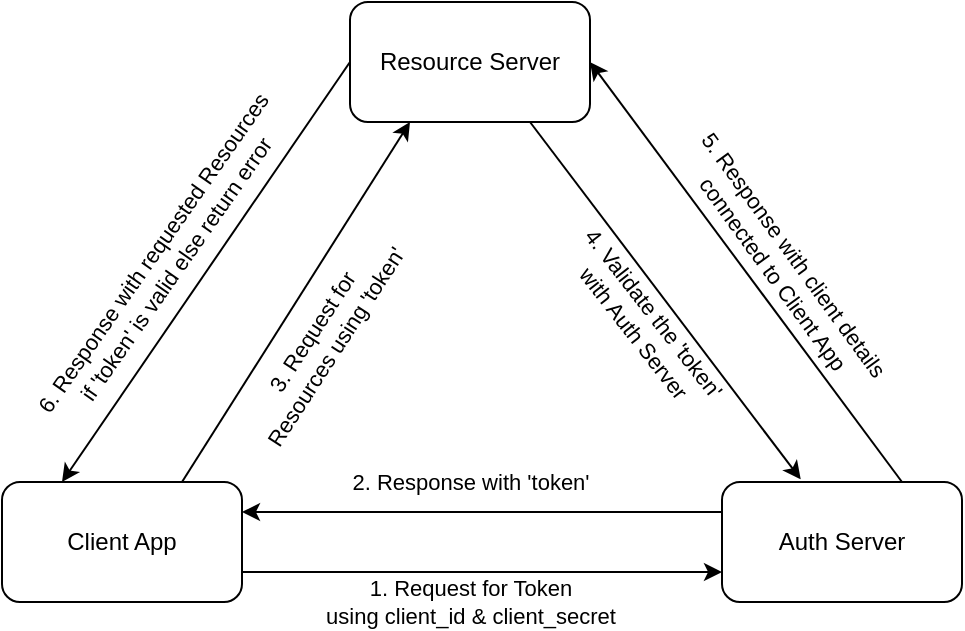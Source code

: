 <mxfile version="18.0.1" type="device"><diagram id="774maH7lYnMtppoZ6W6V" name="Page-1"><mxGraphModel dx="782" dy="505" grid="1" gridSize="10" guides="1" tooltips="1" connect="1" arrows="1" fold="1" page="1" pageScale="1" pageWidth="827" pageHeight="1169" math="0" shadow="0"><root><mxCell id="0"/><mxCell id="1" parent="0"/><mxCell id="5K81b-NMgj_mNrkI9bon-1" value="Client App" style="rounded=1;whiteSpace=wrap;html=1;" vertex="1" parent="1"><mxGeometry x="120" y="310" width="120" height="60" as="geometry"/></mxCell><mxCell id="5K81b-NMgj_mNrkI9bon-2" value="Resource Server" style="rounded=1;whiteSpace=wrap;html=1;" vertex="1" parent="1"><mxGeometry x="294" y="70" width="120" height="60" as="geometry"/></mxCell><mxCell id="5K81b-NMgj_mNrkI9bon-3" value="Auth Server" style="rounded=1;whiteSpace=wrap;html=1;" vertex="1" parent="1"><mxGeometry x="480" y="310" width="120" height="60" as="geometry"/></mxCell><mxCell id="5K81b-NMgj_mNrkI9bon-4" value="" style="endArrow=classic;html=1;rounded=0;exitX=1;exitY=0.75;exitDx=0;exitDy=0;entryX=0;entryY=0.75;entryDx=0;entryDy=0;" edge="1" parent="1" source="5K81b-NMgj_mNrkI9bon-1" target="5K81b-NMgj_mNrkI9bon-3"><mxGeometry width="50" height="50" relative="1" as="geometry"><mxPoint x="380" y="290" as="sourcePoint"/><mxPoint x="430" y="240" as="targetPoint"/></mxGeometry></mxCell><mxCell id="5K81b-NMgj_mNrkI9bon-12" value="1. Request for Token &lt;br&gt;using client_id &amp;amp; client_secret" style="edgeLabel;html=1;align=center;verticalAlign=middle;resizable=0;points=[];" vertex="1" connectable="0" parent="5K81b-NMgj_mNrkI9bon-4"><mxGeometry x="-0.344" y="1" relative="1" as="geometry"><mxPoint x="35" y="16" as="offset"/></mxGeometry></mxCell><mxCell id="5K81b-NMgj_mNrkI9bon-5" value="" style="endArrow=classic;html=1;rounded=0;entryX=1;entryY=0.25;entryDx=0;entryDy=0;exitX=0;exitY=0.25;exitDx=0;exitDy=0;" edge="1" parent="1" source="5K81b-NMgj_mNrkI9bon-3" target="5K81b-NMgj_mNrkI9bon-1"><mxGeometry width="50" height="50" relative="1" as="geometry"><mxPoint x="380" y="290" as="sourcePoint"/><mxPoint x="430" y="240" as="targetPoint"/></mxGeometry></mxCell><mxCell id="5K81b-NMgj_mNrkI9bon-13" value="2. Response with 'token'" style="edgeLabel;html=1;align=center;verticalAlign=middle;resizable=0;points=[];" vertex="1" connectable="0" parent="5K81b-NMgj_mNrkI9bon-5"><mxGeometry x="-0.164" y="-2" relative="1" as="geometry"><mxPoint x="-26" y="-13" as="offset"/></mxGeometry></mxCell><mxCell id="5K81b-NMgj_mNrkI9bon-6" value="" style="endArrow=classic;html=1;rounded=0;exitX=0.75;exitY=0;exitDx=0;exitDy=0;entryX=0.25;entryY=1;entryDx=0;entryDy=0;" edge="1" parent="1" source="5K81b-NMgj_mNrkI9bon-1" target="5K81b-NMgj_mNrkI9bon-2"><mxGeometry width="50" height="50" relative="1" as="geometry"><mxPoint x="380" y="290" as="sourcePoint"/><mxPoint x="430" y="240" as="targetPoint"/></mxGeometry></mxCell><mxCell id="5K81b-NMgj_mNrkI9bon-14" value="3. Request for &lt;br&gt;Resources using 'token'" style="edgeLabel;html=1;align=center;verticalAlign=middle;resizable=0;points=[];rotation=-57;" vertex="1" connectable="0" parent="5K81b-NMgj_mNrkI9bon-6"><mxGeometry x="-0.536" relative="1" as="geometry"><mxPoint x="44" y="-29" as="offset"/></mxGeometry></mxCell><mxCell id="5K81b-NMgj_mNrkI9bon-7" value="" style="endArrow=classic;html=1;rounded=0;exitX=0.75;exitY=1;exitDx=0;exitDy=0;entryX=0.328;entryY=-0.022;entryDx=0;entryDy=0;entryPerimeter=0;" edge="1" parent="1" source="5K81b-NMgj_mNrkI9bon-2" target="5K81b-NMgj_mNrkI9bon-3"><mxGeometry width="50" height="50" relative="1" as="geometry"><mxPoint x="380" y="290" as="sourcePoint"/><mxPoint x="430" y="240" as="targetPoint"/></mxGeometry></mxCell><mxCell id="5K81b-NMgj_mNrkI9bon-15" value="4. Validate the 'token'&lt;br&gt;&amp;nbsp;with Auth Server" style="edgeLabel;html=1;align=center;verticalAlign=middle;resizable=0;points=[];rotation=52;" vertex="1" connectable="0" parent="5K81b-NMgj_mNrkI9bon-7"><mxGeometry x="0.125" y="-2" relative="1" as="geometry"><mxPoint x="-18" y="-2" as="offset"/></mxGeometry></mxCell><mxCell id="5K81b-NMgj_mNrkI9bon-8" value="" style="endArrow=classic;html=1;rounded=0;entryX=1;entryY=0.5;entryDx=0;entryDy=0;exitX=0.75;exitY=0;exitDx=0;exitDy=0;" edge="1" parent="1" source="5K81b-NMgj_mNrkI9bon-3" target="5K81b-NMgj_mNrkI9bon-2"><mxGeometry width="50" height="50" relative="1" as="geometry"><mxPoint x="480" y="140" as="sourcePoint"/><mxPoint x="430" y="240" as="targetPoint"/></mxGeometry></mxCell><mxCell id="5K81b-NMgj_mNrkI9bon-16" value="5. Response with client details&lt;br&gt;&amp;nbsp;connected to Client App" style="edgeLabel;html=1;align=center;verticalAlign=middle;resizable=0;points=[];rotation=54;" vertex="1" connectable="0" parent="5K81b-NMgj_mNrkI9bon-8"><mxGeometry x="-0.217" relative="1" as="geometry"><mxPoint x="1" y="-28" as="offset"/></mxGeometry></mxCell><mxCell id="5K81b-NMgj_mNrkI9bon-9" value="" style="endArrow=classic;html=1;rounded=0;exitX=0;exitY=0.5;exitDx=0;exitDy=0;entryX=0.25;entryY=0;entryDx=0;entryDy=0;" edge="1" parent="1" source="5K81b-NMgj_mNrkI9bon-2" target="5K81b-NMgj_mNrkI9bon-1"><mxGeometry width="50" height="50" relative="1" as="geometry"><mxPoint x="380" y="290" as="sourcePoint"/><mxPoint x="430" y="240" as="targetPoint"/></mxGeometry></mxCell><mxCell id="5K81b-NMgj_mNrkI9bon-17" value="6. Response with requested Resources&lt;br&gt;if 'token' is valid else return error" style="edgeLabel;html=1;align=center;verticalAlign=middle;resizable=0;points=[];rotation=-55;" vertex="1" connectable="0" parent="5K81b-NMgj_mNrkI9bon-9"><mxGeometry x="0.278" y="-2" relative="1" as="geometry"><mxPoint y="-33" as="offset"/></mxGeometry></mxCell></root></mxGraphModel></diagram></mxfile>